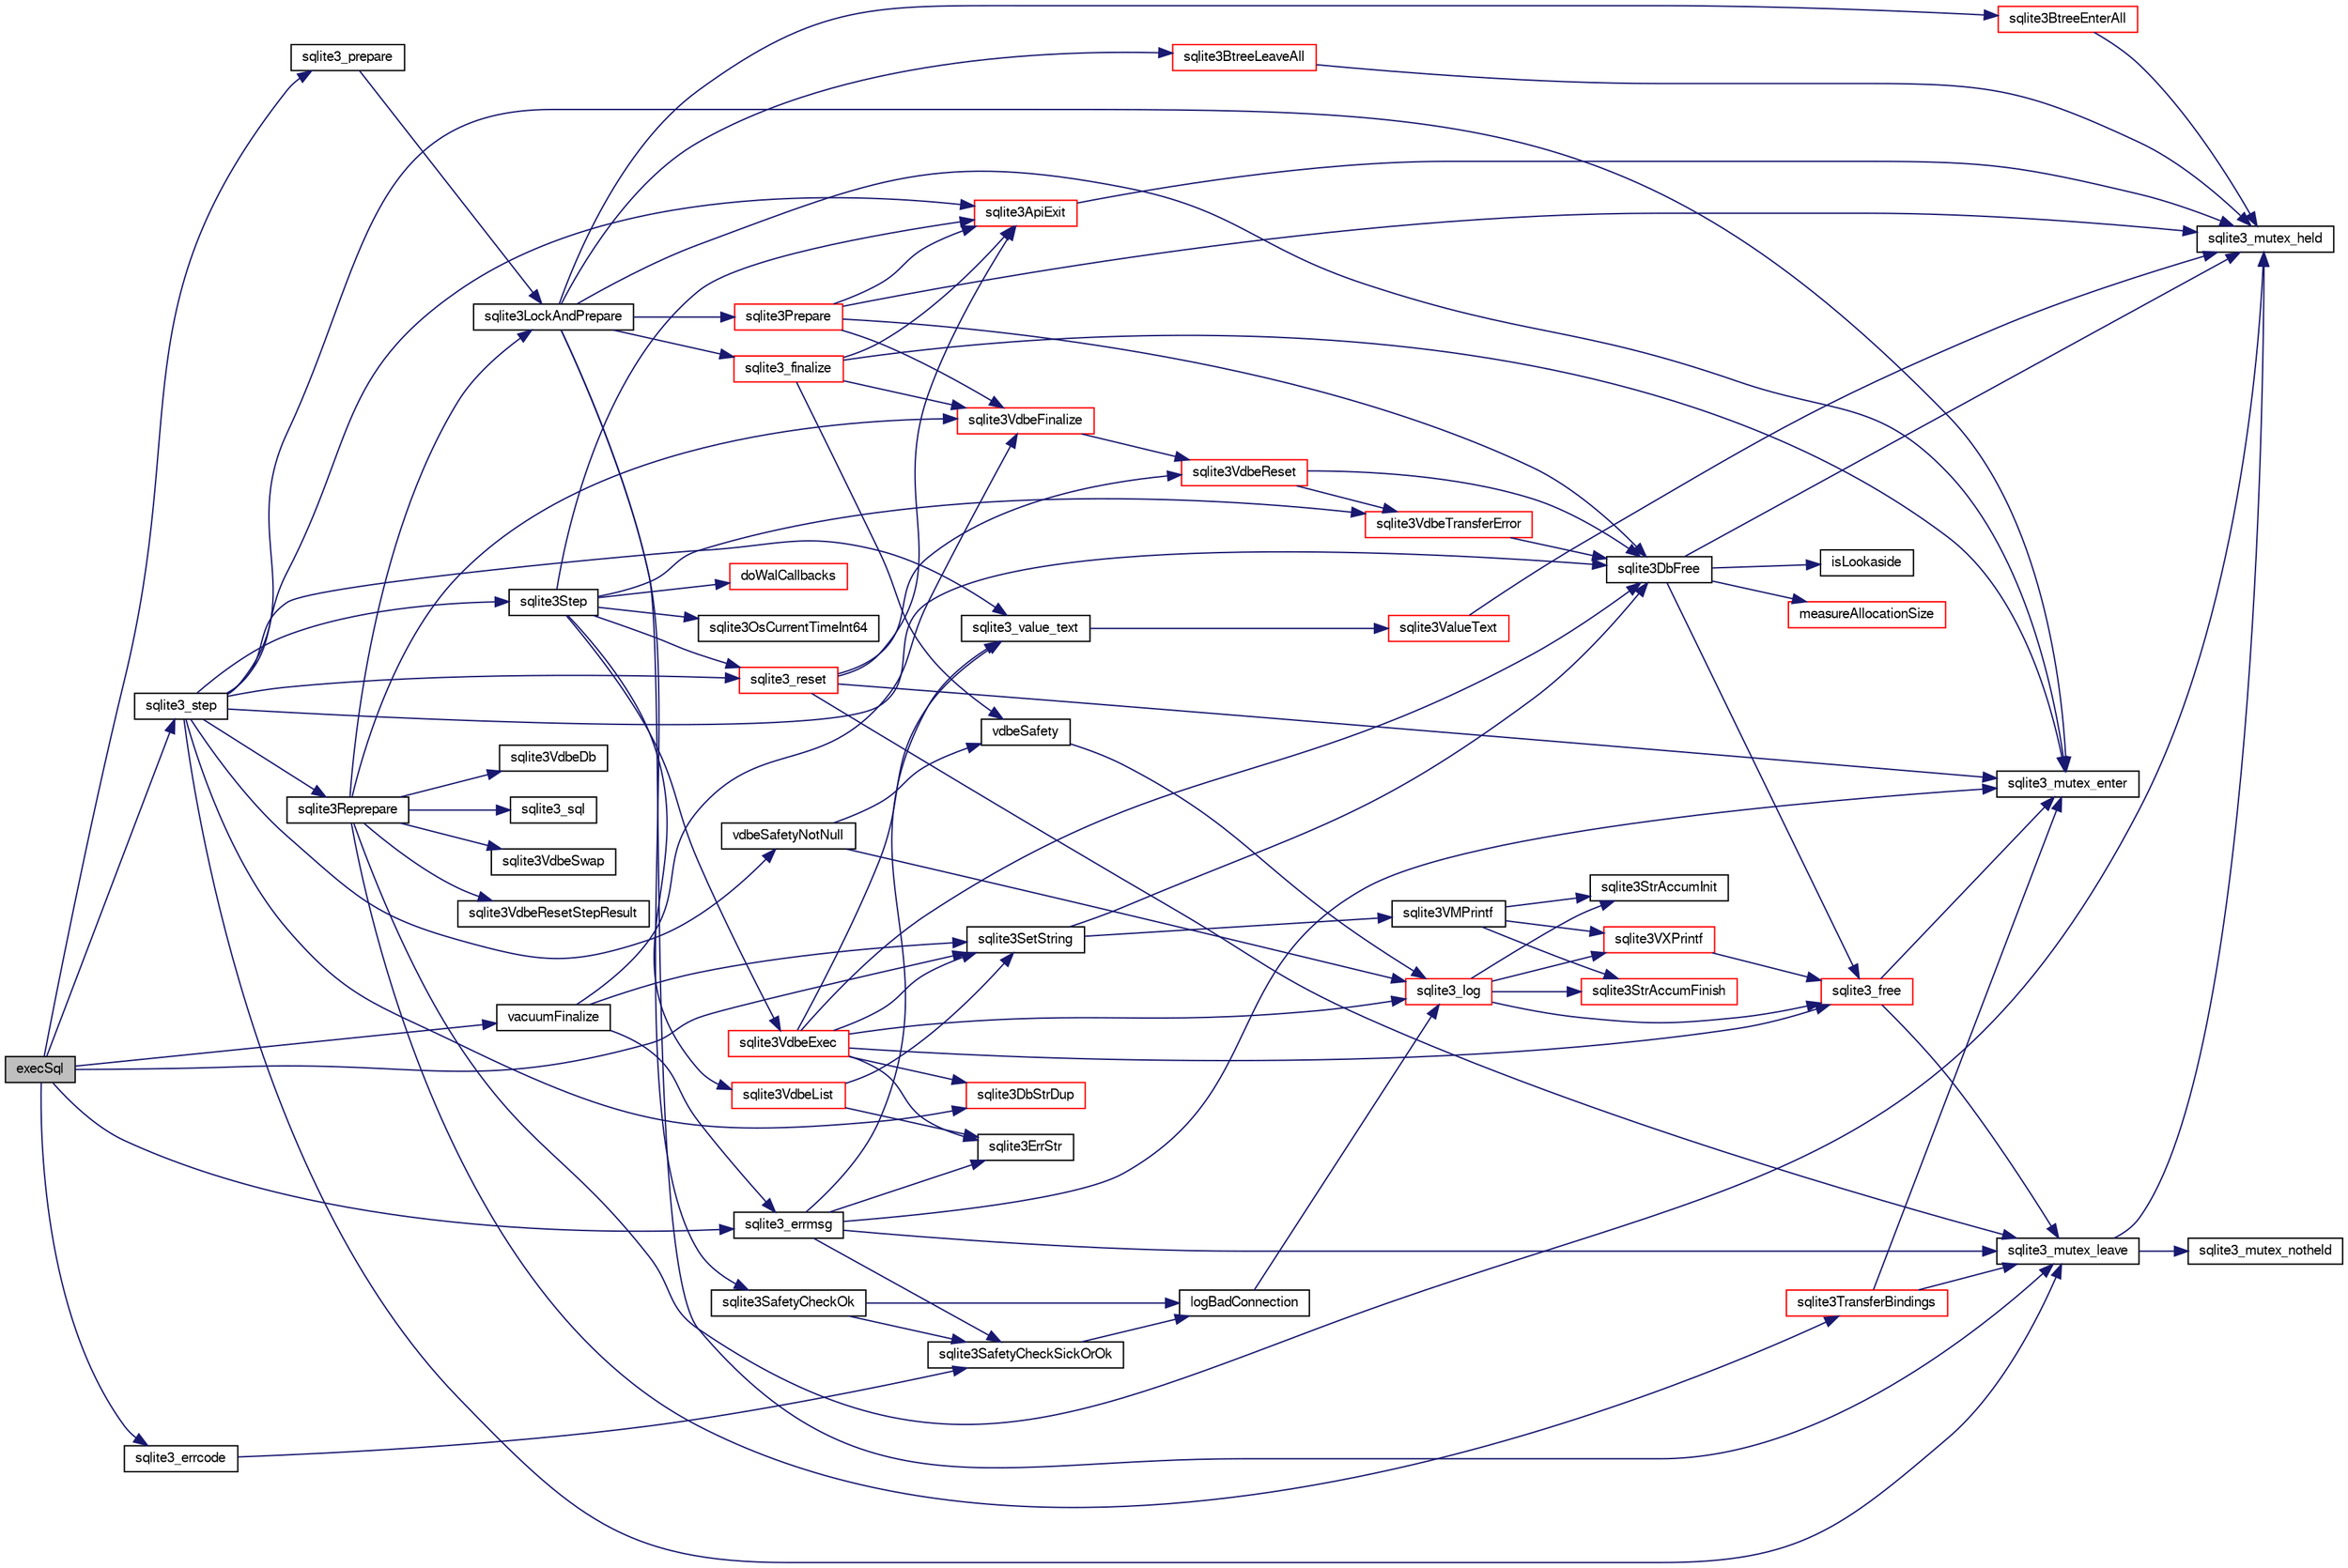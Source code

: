 digraph "execSql"
{
  edge [fontname="FreeSans",fontsize="10",labelfontname="FreeSans",labelfontsize="10"];
  node [fontname="FreeSans",fontsize="10",shape=record];
  rankdir="LR";
  Node96908 [label="execSql",height=0.2,width=0.4,color="black", fillcolor="grey75", style="filled", fontcolor="black"];
  Node96908 -> Node96909 [color="midnightblue",fontsize="10",style="solid",fontname="FreeSans"];
  Node96909 [label="sqlite3_prepare",height=0.2,width=0.4,color="black", fillcolor="white", style="filled",URL="$sqlite3_8c.html#a8c39e7b9dbeff01f0a399b46d4b29f1c"];
  Node96909 -> Node96910 [color="midnightblue",fontsize="10",style="solid",fontname="FreeSans"];
  Node96910 [label="sqlite3LockAndPrepare",height=0.2,width=0.4,color="black", fillcolor="white", style="filled",URL="$sqlite3_8c.html#a5db1ec5589aa2b02c6d979211a8789bd"];
  Node96910 -> Node96911 [color="midnightblue",fontsize="10",style="solid",fontname="FreeSans"];
  Node96911 [label="sqlite3SafetyCheckOk",height=0.2,width=0.4,color="black", fillcolor="white", style="filled",URL="$sqlite3_8c.html#ab15308423296d719d75dca4c0ef182a7"];
  Node96911 -> Node96912 [color="midnightblue",fontsize="10",style="solid",fontname="FreeSans"];
  Node96912 [label="logBadConnection",height=0.2,width=0.4,color="black", fillcolor="white", style="filled",URL="$sqlite3_8c.html#a8aa249fac852b22bb1227e2bc2921f11"];
  Node96912 -> Node96913 [color="midnightblue",fontsize="10",style="solid",fontname="FreeSans"];
  Node96913 [label="sqlite3_log",height=0.2,width=0.4,color="red", fillcolor="white", style="filled",URL="$sqlite3_8c.html#a298c9699bf9c143662c6b1fec4b2dc3b"];
  Node96913 -> Node96915 [color="midnightblue",fontsize="10",style="solid",fontname="FreeSans"];
  Node96915 [label="sqlite3StrAccumInit",height=0.2,width=0.4,color="black", fillcolor="white", style="filled",URL="$sqlite3_8c.html#aabf95e113b9d54d519cd15a56215f560"];
  Node96913 -> Node96916 [color="midnightblue",fontsize="10",style="solid",fontname="FreeSans"];
  Node96916 [label="sqlite3VXPrintf",height=0.2,width=0.4,color="red", fillcolor="white", style="filled",URL="$sqlite3_8c.html#a63c25806c9bd4a2b76f9a0eb232c6bde"];
  Node96916 -> Node96928 [color="midnightblue",fontsize="10",style="solid",fontname="FreeSans"];
  Node96928 [label="sqlite3_free",height=0.2,width=0.4,color="red", fillcolor="white", style="filled",URL="$sqlite3_8c.html#a6552349e36a8a691af5487999ab09519"];
  Node96928 -> Node96929 [color="midnightblue",fontsize="10",style="solid",fontname="FreeSans"];
  Node96929 [label="sqlite3_mutex_enter",height=0.2,width=0.4,color="black", fillcolor="white", style="filled",URL="$sqlite3_8c.html#a1c12cde690bd89f104de5cbad12a6bf5"];
  Node96928 -> Node96931 [color="midnightblue",fontsize="10",style="solid",fontname="FreeSans"];
  Node96931 [label="sqlite3_mutex_leave",height=0.2,width=0.4,color="black", fillcolor="white", style="filled",URL="$sqlite3_8c.html#a5838d235601dbd3c1fa993555c6bcc93"];
  Node96931 -> Node96923 [color="midnightblue",fontsize="10",style="solid",fontname="FreeSans"];
  Node96923 [label="sqlite3_mutex_held",height=0.2,width=0.4,color="black", fillcolor="white", style="filled",URL="$sqlite3_8c.html#acf77da68932b6bc163c5e68547ecc3e7"];
  Node96931 -> Node96932 [color="midnightblue",fontsize="10",style="solid",fontname="FreeSans"];
  Node96932 [label="sqlite3_mutex_notheld",height=0.2,width=0.4,color="black", fillcolor="white", style="filled",URL="$sqlite3_8c.html#a83967c837c1c000d3b5adcfaa688f5dc"];
  Node96913 -> Node97025 [color="midnightblue",fontsize="10",style="solid",fontname="FreeSans"];
  Node97025 [label="sqlite3StrAccumFinish",height=0.2,width=0.4,color="red", fillcolor="white", style="filled",URL="$sqlite3_8c.html#adb7f26b10ac1b847db6f000ef4c2e2ba"];
  Node96913 -> Node96928 [color="midnightblue",fontsize="10",style="solid",fontname="FreeSans"];
  Node96911 -> Node97195 [color="midnightblue",fontsize="10",style="solid",fontname="FreeSans"];
  Node97195 [label="sqlite3SafetyCheckSickOrOk",height=0.2,width=0.4,color="black", fillcolor="white", style="filled",URL="$sqlite3_8c.html#ac1fff729aec147d9825a4930042a626b"];
  Node97195 -> Node96912 [color="midnightblue",fontsize="10",style="solid",fontname="FreeSans"];
  Node96910 -> Node96929 [color="midnightblue",fontsize="10",style="solid",fontname="FreeSans"];
  Node96910 -> Node97196 [color="midnightblue",fontsize="10",style="solid",fontname="FreeSans"];
  Node97196 [label="sqlite3BtreeEnterAll",height=0.2,width=0.4,color="red", fillcolor="white", style="filled",URL="$sqlite3_8c.html#a7e8c5e623a61d322d3622c3e6202d735"];
  Node97196 -> Node96923 [color="midnightblue",fontsize="10",style="solid",fontname="FreeSans"];
  Node96910 -> Node97202 [color="midnightblue",fontsize="10",style="solid",fontname="FreeSans"];
  Node97202 [label="sqlite3Prepare",height=0.2,width=0.4,color="red", fillcolor="white", style="filled",URL="$sqlite3_8c.html#acb25890858d0bf4b12eb7aae569f0c7b"];
  Node97202 -> Node96923 [color="midnightblue",fontsize="10",style="solid",fontname="FreeSans"];
  Node97202 -> Node97127 [color="midnightblue",fontsize="10",style="solid",fontname="FreeSans"];
  Node97127 [label="sqlite3ApiExit",height=0.2,width=0.4,color="red", fillcolor="white", style="filled",URL="$sqlite3_8c.html#ae5a967ec6172298db98b6090bbd1dd9b"];
  Node97127 -> Node96923 [color="midnightblue",fontsize="10",style="solid",fontname="FreeSans"];
  Node97202 -> Node96922 [color="midnightblue",fontsize="10",style="solid",fontname="FreeSans"];
  Node96922 [label="sqlite3DbFree",height=0.2,width=0.4,color="black", fillcolor="white", style="filled",URL="$sqlite3_8c.html#ac70ab821a6607b4a1b909582dc37a069"];
  Node96922 -> Node96923 [color="midnightblue",fontsize="10",style="solid",fontname="FreeSans"];
  Node96922 -> Node96924 [color="midnightblue",fontsize="10",style="solid",fontname="FreeSans"];
  Node96924 [label="measureAllocationSize",height=0.2,width=0.4,color="red", fillcolor="white", style="filled",URL="$sqlite3_8c.html#a45731e644a22fdb756e2b6337224217a"];
  Node96922 -> Node96927 [color="midnightblue",fontsize="10",style="solid",fontname="FreeSans"];
  Node96927 [label="isLookaside",height=0.2,width=0.4,color="black", fillcolor="white", style="filled",URL="$sqlite3_8c.html#a770fa05ff9717b75e16f4d968a77b897"];
  Node96922 -> Node96928 [color="midnightblue",fontsize="10",style="solid",fontname="FreeSans"];
  Node97202 -> Node97747 [color="midnightblue",fontsize="10",style="solid",fontname="FreeSans"];
  Node97747 [label="sqlite3VdbeFinalize",height=0.2,width=0.4,color="red", fillcolor="white", style="filled",URL="$sqlite3_8c.html#af81e0c8d03b71610d3a826469f67bbd4"];
  Node97747 -> Node97243 [color="midnightblue",fontsize="10",style="solid",fontname="FreeSans"];
  Node97243 [label="sqlite3VdbeReset",height=0.2,width=0.4,color="red", fillcolor="white", style="filled",URL="$sqlite3_8c.html#a315a913742f7267f90d46d41446353b1"];
  Node97243 -> Node97541 [color="midnightblue",fontsize="10",style="solid",fontname="FreeSans"];
  Node97541 [label="sqlite3VdbeTransferError",height=0.2,width=0.4,color="red", fillcolor="white", style="filled",URL="$sqlite3_8c.html#aaf4a567b51602bb6d7bb150e6c72de69"];
  Node97541 -> Node96922 [color="midnightblue",fontsize="10",style="solid",fontname="FreeSans"];
  Node97243 -> Node96922 [color="midnightblue",fontsize="10",style="solid",fontname="FreeSans"];
  Node96910 -> Node97759 [color="midnightblue",fontsize="10",style="solid",fontname="FreeSans"];
  Node97759 [label="sqlite3_finalize",height=0.2,width=0.4,color="red", fillcolor="white", style="filled",URL="$sqlite3_8c.html#a801195c0f771d40bb4be1e40f3b88945"];
  Node97759 -> Node97240 [color="midnightblue",fontsize="10",style="solid",fontname="FreeSans"];
  Node97240 [label="vdbeSafety",height=0.2,width=0.4,color="black", fillcolor="white", style="filled",URL="$sqlite3_8c.html#ad376f1aa66b2801fa8fb2fb134f370fd"];
  Node97240 -> Node96913 [color="midnightblue",fontsize="10",style="solid",fontname="FreeSans"];
  Node97759 -> Node96929 [color="midnightblue",fontsize="10",style="solid",fontname="FreeSans"];
  Node97759 -> Node97747 [color="midnightblue",fontsize="10",style="solid",fontname="FreeSans"];
  Node97759 -> Node97127 [color="midnightblue",fontsize="10",style="solid",fontname="FreeSans"];
  Node96910 -> Node97463 [color="midnightblue",fontsize="10",style="solid",fontname="FreeSans"];
  Node97463 [label="sqlite3BtreeLeaveAll",height=0.2,width=0.4,color="red", fillcolor="white", style="filled",URL="$sqlite3_8c.html#a282e5f429eee8e0aebc7d18068ebccd2"];
  Node97463 -> Node96923 [color="midnightblue",fontsize="10",style="solid",fontname="FreeSans"];
  Node96910 -> Node96931 [color="midnightblue",fontsize="10",style="solid",fontname="FreeSans"];
  Node96908 -> Node97467 [color="midnightblue",fontsize="10",style="solid",fontname="FreeSans"];
  Node97467 [label="sqlite3SetString",height=0.2,width=0.4,color="black", fillcolor="white", style="filled",URL="$sqlite3_8c.html#aad368822484a1ceae010a829e27454ae"];
  Node97467 -> Node97177 [color="midnightblue",fontsize="10",style="solid",fontname="FreeSans"];
  Node97177 [label="sqlite3VMPrintf",height=0.2,width=0.4,color="black", fillcolor="white", style="filled",URL="$sqlite3_8c.html#a05535d0982ef06fbc2ee8195ebbae689"];
  Node97177 -> Node96915 [color="midnightblue",fontsize="10",style="solid",fontname="FreeSans"];
  Node97177 -> Node96916 [color="midnightblue",fontsize="10",style="solid",fontname="FreeSans"];
  Node97177 -> Node97025 [color="midnightblue",fontsize="10",style="solid",fontname="FreeSans"];
  Node97467 -> Node96922 [color="midnightblue",fontsize="10",style="solid",fontname="FreeSans"];
  Node96908 -> Node97755 [color="midnightblue",fontsize="10",style="solid",fontname="FreeSans"];
  Node97755 [label="sqlite3_errmsg",height=0.2,width=0.4,color="black", fillcolor="white", style="filled",URL="$sqlite3_8c.html#ae0d58565fa198e724fc2bb5381b3299f"];
  Node97755 -> Node97548 [color="midnightblue",fontsize="10",style="solid",fontname="FreeSans"];
  Node97548 [label="sqlite3ErrStr",height=0.2,width=0.4,color="black", fillcolor="white", style="filled",URL="$sqlite3_8c.html#ab289afae24fa83e42f3d78b3b7e91793"];
  Node97755 -> Node97195 [color="midnightblue",fontsize="10",style="solid",fontname="FreeSans"];
  Node97755 -> Node96929 [color="midnightblue",fontsize="10",style="solid",fontname="FreeSans"];
  Node97755 -> Node97004 [color="midnightblue",fontsize="10",style="solid",fontname="FreeSans"];
  Node97004 [label="sqlite3_value_text",height=0.2,width=0.4,color="black", fillcolor="white", style="filled",URL="$sqlite3_8c.html#aef2ace3239e6dd59c74110faa70f8171"];
  Node97004 -> Node97005 [color="midnightblue",fontsize="10",style="solid",fontname="FreeSans"];
  Node97005 [label="sqlite3ValueText",height=0.2,width=0.4,color="red", fillcolor="white", style="filled",URL="$sqlite3_8c.html#ad567a94e52d1adf81f4857fdba00a59b"];
  Node97005 -> Node96923 [color="midnightblue",fontsize="10",style="solid",fontname="FreeSans"];
  Node97755 -> Node96931 [color="midnightblue",fontsize="10",style="solid",fontname="FreeSans"];
  Node96908 -> Node97861 [color="midnightblue",fontsize="10",style="solid",fontname="FreeSans"];
  Node97861 [label="sqlite3_errcode",height=0.2,width=0.4,color="black", fillcolor="white", style="filled",URL="$sqlite3_8c.html#a79bd13f5c8b7a6ccc6fd76fc7fc2104c"];
  Node97861 -> Node97195 [color="midnightblue",fontsize="10",style="solid",fontname="FreeSans"];
  Node96908 -> Node97238 [color="midnightblue",fontsize="10",style="solid",fontname="FreeSans"];
  Node97238 [label="sqlite3_step",height=0.2,width=0.4,color="black", fillcolor="white", style="filled",URL="$sqlite3_8c.html#ac1e491ce36b7471eb28387f7d3c74334"];
  Node97238 -> Node97239 [color="midnightblue",fontsize="10",style="solid",fontname="FreeSans"];
  Node97239 [label="vdbeSafetyNotNull",height=0.2,width=0.4,color="black", fillcolor="white", style="filled",URL="$sqlite3_8c.html#a018448275e86f09d8af8033cec4cafdf"];
  Node97239 -> Node96913 [color="midnightblue",fontsize="10",style="solid",fontname="FreeSans"];
  Node97239 -> Node97240 [color="midnightblue",fontsize="10",style="solid",fontname="FreeSans"];
  Node97238 -> Node96929 [color="midnightblue",fontsize="10",style="solid",fontname="FreeSans"];
  Node97238 -> Node97241 [color="midnightblue",fontsize="10",style="solid",fontname="FreeSans"];
  Node97241 [label="sqlite3Step",height=0.2,width=0.4,color="black", fillcolor="white", style="filled",URL="$sqlite3_8c.html#a3f2872e873e2758a4beedad1d5113554"];
  Node97241 -> Node97242 [color="midnightblue",fontsize="10",style="solid",fontname="FreeSans"];
  Node97242 [label="sqlite3_reset",height=0.2,width=0.4,color="red", fillcolor="white", style="filled",URL="$sqlite3_8c.html#a758efebc2e95694959ab0e74b397984c"];
  Node97242 -> Node96929 [color="midnightblue",fontsize="10",style="solid",fontname="FreeSans"];
  Node97242 -> Node97243 [color="midnightblue",fontsize="10",style="solid",fontname="FreeSans"];
  Node97242 -> Node97127 [color="midnightblue",fontsize="10",style="solid",fontname="FreeSans"];
  Node97242 -> Node96931 [color="midnightblue",fontsize="10",style="solid",fontname="FreeSans"];
  Node97241 -> Node97151 [color="midnightblue",fontsize="10",style="solid",fontname="FreeSans"];
  Node97151 [label="sqlite3OsCurrentTimeInt64",height=0.2,width=0.4,color="black", fillcolor="white", style="filled",URL="$sqlite3_8c.html#a8fba11754c83b89782ef18af266f5ec2"];
  Node97241 -> Node97547 [color="midnightblue",fontsize="10",style="solid",fontname="FreeSans"];
  Node97547 [label="sqlite3VdbeList",height=0.2,width=0.4,color="red", fillcolor="white", style="filled",URL="$sqlite3_8c.html#a61f5dfb765135a9982025bab8944f7fd"];
  Node97547 -> Node97467 [color="midnightblue",fontsize="10",style="solid",fontname="FreeSans"];
  Node97547 -> Node97548 [color="midnightblue",fontsize="10",style="solid",fontname="FreeSans"];
  Node97241 -> Node97549 [color="midnightblue",fontsize="10",style="solid",fontname="FreeSans"];
  Node97549 [label="sqlite3VdbeExec",height=0.2,width=0.4,color="red", fillcolor="white", style="filled",URL="$sqlite3_8c.html#a8ce40a614bdc56719c4d642b1e4dfb21"];
  Node97549 -> Node97467 [color="midnightblue",fontsize="10",style="solid",fontname="FreeSans"];
  Node97549 -> Node96913 [color="midnightblue",fontsize="10",style="solid",fontname="FreeSans"];
  Node97549 -> Node96922 [color="midnightblue",fontsize="10",style="solid",fontname="FreeSans"];
  Node97549 -> Node97004 [color="midnightblue",fontsize="10",style="solid",fontname="FreeSans"];
  Node97549 -> Node97474 [color="midnightblue",fontsize="10",style="solid",fontname="FreeSans"];
  Node97474 [label="sqlite3DbStrDup",height=0.2,width=0.4,color="red", fillcolor="white", style="filled",URL="$sqlite3_8c.html#a0ec4772ee6de7316ecd1e6cabb1beeef"];
  Node97549 -> Node96928 [color="midnightblue",fontsize="10",style="solid",fontname="FreeSans"];
  Node97549 -> Node97548 [color="midnightblue",fontsize="10",style="solid",fontname="FreeSans"];
  Node97241 -> Node97839 [color="midnightblue",fontsize="10",style="solid",fontname="FreeSans"];
  Node97839 [label="doWalCallbacks",height=0.2,width=0.4,color="red", fillcolor="white", style="filled",URL="$sqlite3_8c.html#a001bcb6c83dac39b83d3a95e1f6194d1"];
  Node97241 -> Node97127 [color="midnightblue",fontsize="10",style="solid",fontname="FreeSans"];
  Node97241 -> Node97541 [color="midnightblue",fontsize="10",style="solid",fontname="FreeSans"];
  Node97238 -> Node97842 [color="midnightblue",fontsize="10",style="solid",fontname="FreeSans"];
  Node97842 [label="sqlite3Reprepare",height=0.2,width=0.4,color="black", fillcolor="white", style="filled",URL="$sqlite3_8c.html#a7e2f7299cc947d07e782f6ac561fa937"];
  Node97842 -> Node96923 [color="midnightblue",fontsize="10",style="solid",fontname="FreeSans"];
  Node97842 -> Node97843 [color="midnightblue",fontsize="10",style="solid",fontname="FreeSans"];
  Node97843 [label="sqlite3VdbeDb",height=0.2,width=0.4,color="black", fillcolor="white", style="filled",URL="$sqlite3_8c.html#a6cb1b36e2823fc3eff25dc162f71f28b"];
  Node97842 -> Node97844 [color="midnightblue",fontsize="10",style="solid",fontname="FreeSans"];
  Node97844 [label="sqlite3_sql",height=0.2,width=0.4,color="black", fillcolor="white", style="filled",URL="$sqlite3_8c.html#a5a8d6a88cd06c29ea28bfbdf85f2d4dc"];
  Node97842 -> Node96910 [color="midnightblue",fontsize="10",style="solid",fontname="FreeSans"];
  Node97842 -> Node97845 [color="midnightblue",fontsize="10",style="solid",fontname="FreeSans"];
  Node97845 [label="sqlite3VdbeSwap",height=0.2,width=0.4,color="black", fillcolor="white", style="filled",URL="$sqlite3_8c.html#ae65b43cc845b600cd9c8bdead9843b28"];
  Node97842 -> Node97846 [color="midnightblue",fontsize="10",style="solid",fontname="FreeSans"];
  Node97846 [label="sqlite3TransferBindings",height=0.2,width=0.4,color="red", fillcolor="white", style="filled",URL="$sqlite3_8c.html#a9158a497436de1e5aa7067e4daf18d8e"];
  Node97846 -> Node96929 [color="midnightblue",fontsize="10",style="solid",fontname="FreeSans"];
  Node97846 -> Node96931 [color="midnightblue",fontsize="10",style="solid",fontname="FreeSans"];
  Node97842 -> Node97847 [color="midnightblue",fontsize="10",style="solid",fontname="FreeSans"];
  Node97847 [label="sqlite3VdbeResetStepResult",height=0.2,width=0.4,color="black", fillcolor="white", style="filled",URL="$sqlite3_8c.html#ad24b39129d843f753039e272999669a6"];
  Node97842 -> Node97747 [color="midnightblue",fontsize="10",style="solid",fontname="FreeSans"];
  Node97238 -> Node97242 [color="midnightblue",fontsize="10",style="solid",fontname="FreeSans"];
  Node97238 -> Node97004 [color="midnightblue",fontsize="10",style="solid",fontname="FreeSans"];
  Node97238 -> Node96922 [color="midnightblue",fontsize="10",style="solid",fontname="FreeSans"];
  Node97238 -> Node97474 [color="midnightblue",fontsize="10",style="solid",fontname="FreeSans"];
  Node97238 -> Node97127 [color="midnightblue",fontsize="10",style="solid",fontname="FreeSans"];
  Node97238 -> Node96931 [color="midnightblue",fontsize="10",style="solid",fontname="FreeSans"];
  Node96908 -> Node97812 [color="midnightblue",fontsize="10",style="solid",fontname="FreeSans"];
  Node97812 [label="vacuumFinalize",height=0.2,width=0.4,color="black", fillcolor="white", style="filled",URL="$sqlite3_8c.html#a632db76c46aca8f067d585295d2ada31"];
  Node97812 -> Node97747 [color="midnightblue",fontsize="10",style="solid",fontname="FreeSans"];
  Node97812 -> Node97467 [color="midnightblue",fontsize="10",style="solid",fontname="FreeSans"];
  Node97812 -> Node97755 [color="midnightblue",fontsize="10",style="solid",fontname="FreeSans"];
}
